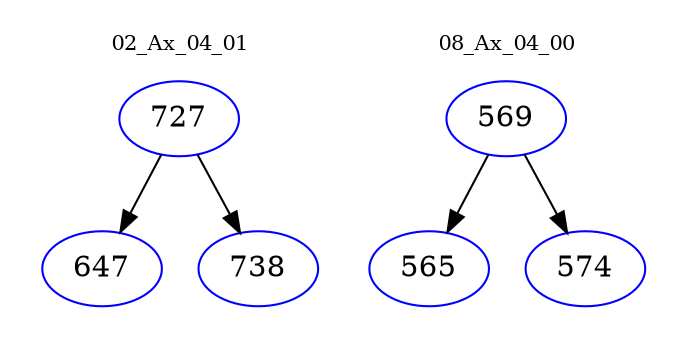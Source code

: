digraph{
subgraph cluster_0 {
color = white
label = "02_Ax_04_01";
fontsize=10;
T0_727 [label="727", color="blue"]
T0_727 -> T0_647 [color="black"]
T0_647 [label="647", color="blue"]
T0_727 -> T0_738 [color="black"]
T0_738 [label="738", color="blue"]
}
subgraph cluster_1 {
color = white
label = "08_Ax_04_00";
fontsize=10;
T1_569 [label="569", color="blue"]
T1_569 -> T1_565 [color="black"]
T1_565 [label="565", color="blue"]
T1_569 -> T1_574 [color="black"]
T1_574 [label="574", color="blue"]
}
}
